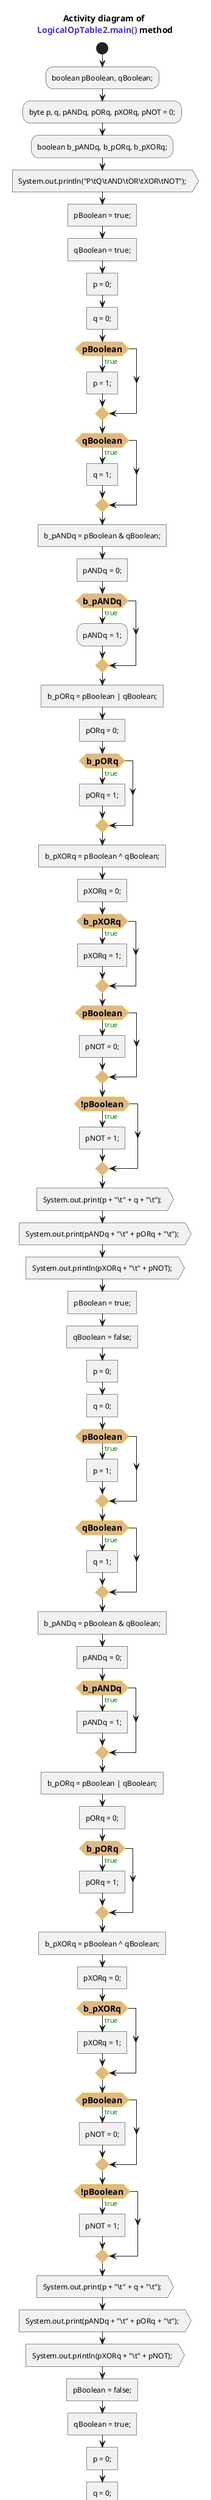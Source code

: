 @startuml
<style>
    Activity {
        FontSize 12
        diamond {
            LineColor yellow
            BackgroundColor burlywood
            FontSize 14
            FontStyle bold
        }
    }
</style>
title Activity diagram of \n<font name=monospace><color #5132be>LogicalOpTable2.main()</color></font> method

start

:boolean pBoolean, qBoolean;;
:byte p, q, pANDq, pORq, pXORq, pNOT = 0;;
:boolean b_pANDq, b_pORq, b_pXORq;;


:System.out.println("P\<U+200B>tQ\<U+200B>tAND\<U+200B>tOR\<U+200B>tXOR\<U+200B>tNOT");; <<output>>

:pBoolean = true;; <<task>>
:qBoolean = true;; <<task>>

:p = 0;; <<task>>
:q = 0;; <<task>>
if(pBoolean) then (<color:green>true)
    :p = 1;; <<task>>
endif
if(qBoolean) then (<color:green>true)
    :q = 1;; <<task>>
endif

:b_pANDq = pBoolean & qBoolean;; <<task>>
:pANDq = 0;; <<task>>
if(b_pANDq) then (<color:green>true)
    :pANDq = 1;;
endif
:b_pORq = pBoolean | qBoolean;; <<task>>
:pORq = 0;; <<task>>
if(b_pORq) then (<color:green>true)
    :pORq = 1;; <<task>>
endif
:b_pXORq = pBoolean ^ qBoolean;; <<task>>
:pXORq = 0;; <<task>>
if(b_pXORq) then (<color:green>true)
    :pXORq = 1;; <<task>>
endif

if(pBoolean) then (<color:green>true)
    :pNOT = 0;; <<task>>
endif
if(!pBoolean) then (<color:green>true)
    :pNOT = 1;; <<task>>
endif

:System.out.print(p + "\<U+200B>t" + q + "\<U+200B>t");; <<output>>
:System.out.print(pANDq + "\<U+200B>t" + pORq + "\<U+200B>t");; <<output>>
:System.out.println(pXORq + "\<U+200B>t" + pNOT);; <<output>>

:pBoolean = true;; <<task>>
:qBoolean = false;; <<task>>

:p = 0;; <<task>>
:q = 0;; <<task>>
if(pBoolean) then (<color:green>true)
    :p = 1;; <<task>>
endif
if(qBoolean) then (<color:green>true)
    :q = 1;; <<task>>
endif

:b_pANDq = pBoolean & qBoolean;; <<task>>
:pANDq = 0;; <<task>>
if(b_pANDq) then (<color:green>true)
    :pANDq = 1;; <<task>>
endif
:b_pORq = pBoolean | qBoolean;; <<task>>
:pORq = 0;; <<task>>
if(b_pORq) then (<color:green>true)
    :pORq = 1;; <<task>>
endif
:b_pXORq = pBoolean ^ qBoolean;; <<task>>
:pXORq = 0;; <<task>>
if(b_pXORq) then (<color:green>true)
    :pXORq = 1;;  <<task>>
endif

if(pBoolean) then (<color:green>true)
    :pNOT = 0;;  <<task>>
endif
if(!pBoolean) then (<color:green>true)
    :pNOT = 1;;  <<task>>
endif

:System.out.print(p + "\<U+200B>t" + q + "\<U+200B>t");; <<output>>
:System.out.print(pANDq + "\<U+200B>t" + pORq + "\<U+200B>t");; <<output>>
:System.out.println(pXORq + "\<U+200B>t" + pNOT);; <<output>>

:pBoolean = false;; <<task>>
:qBoolean = true;; <<task>>

:p = 0;; <<task>>
:q = 0;; <<task>>
if(pBoolean) then (<color:green>true)
    :p = 1;; <<task>>
endif
if(qBoolean) then (<color:green>true)
    :q = 1;; <<task>>
endif

:b_pANDq = pBoolean & qBoolean;; <<task>>
:pANDq = 0;; <<task>>
if(b_pANDq) then (<color:green>true)
    :pANDq = 1;; <<task>>
endif
:b_pORq = pBoolean | qBoolean;; <<task>>
:pORq = 0;; <<task>>
if(b_pORq) then (<color:green>true)
    :pORq = 1;; <<task>>
endif
:b_pXORq = pBoolean ^ qBoolean;; <<task>>
:pXORq = 0;; <<task>>
if(b_pXORq) then (<color:green>true)
    :pXORq = 1;; <<task>>
endif

if(pBoolean) then (<color:green>true)
    :pNOT = 0;; <<task>>
endif
if(!pBoolean) then (<color:green>true)
    :pNOT = 1;; <<task>>
endif

:System.out.print(p + "\<U+200B>t" + q + "\<U+200B>t");; <<output>>
:System.out.print(pANDq + "\<U+200B>t" + pORq + "\<U+200B>t");; <<output>>
:System.out.println(pXORq + "\<U+200B>t" + pNOT);; <<output>>

:pBoolean = false;; <<task>>
:qBoolean = false;; <<task>>

:p = 0;; <<task>>
:q = 0;; <<task>>
if(pBoolean) then (<color:green>true)
    :p = 1;; <<task>>
endif
if(qBoolean) then (<color:green>true)
    :q = 1;; <<task>>
endif

:b_pANDq = pBoolean & qBoolean;; <<task>>
:pANDq = 0;; <<task>>
if(b_pANDq) then (<color:green>true)
    :pANDq = 1;; <<task>>
endif
:b_pORq = pBoolean | qBoolean;; <<task>>
:pORq = 0;; <<task>>
if(b_pORq) then (<color:green>true)
    :pORq = 1;; <<task>>
endif
:b_pXORq = pBoolean ^ qBoolean;; <<task>>
:pXORq = 0;; <<task>>
if(b_pXORq) then (<color:green>true)
    :pXORq = 1;; <<task>>
endif

if(pBoolean) then (<color:green>true)
    :pNOT = 0;; <<task>>
endif
if(!pBoolean) then (<color:green>true)
    :pNOT = 1;; <<task>>
endif

:System.out.print(p + "\<U+200B>t" + q + "\<U+200B>t");; <<output>>
:System.out.print(pANDq + "\<U+200B>t" + pORq + "\<U+200B>t");; <<output>>
:System.out.println(pXORq + "\<U+200B>t" + pNOT);; <<output>>

stop
@enduml